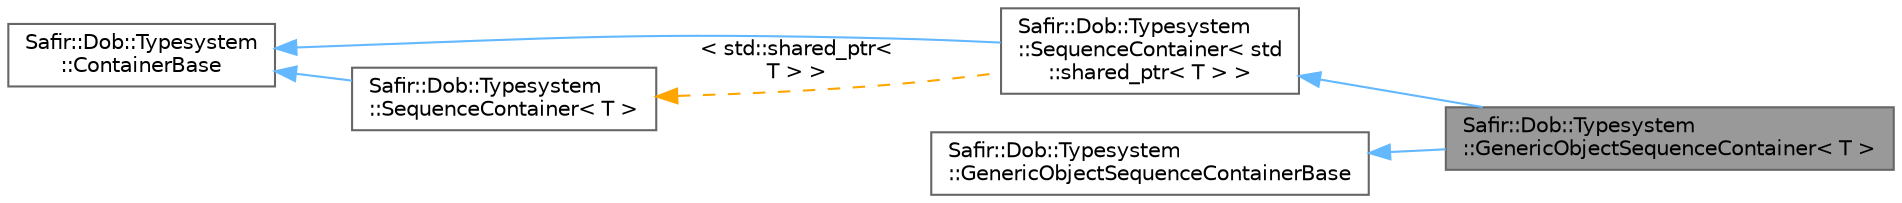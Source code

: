 digraph "Safir::Dob::Typesystem::GenericObjectSequenceContainer&lt; T &gt;"
{
 // LATEX_PDF_SIZE
  bgcolor="transparent";
  edge [fontname=Helvetica,fontsize=10,labelfontname=Helvetica,labelfontsize=10];
  node [fontname=Helvetica,fontsize=10,shape=box,height=0.2,width=0.4];
  rankdir="LR";
  Node1 [label="Safir::Dob::Typesystem\l::GenericObjectSequenceContainer\< T \>",height=0.2,width=0.4,color="gray40", fillcolor="grey60", style="filled", fontcolor="black",tooltip=" "];
  Node2 -> Node1 [dir="back",color="steelblue1",style="solid"];
  Node2 [label="Safir::Dob::Typesystem\l::SequenceContainer\< std\l::shared_ptr\< T \> \>",height=0.2,width=0.4,color="gray40", fillcolor="white", style="filled",URL="$a01527.html",tooltip=" "];
  Node3 -> Node2 [dir="back",color="steelblue1",style="solid"];
  Node3 [label="Safir::Dob::Typesystem\l::ContainerBase",height=0.2,width=0.4,color="gray40", fillcolor="white", style="filled",URL="$a01399.html",tooltip="Base class for all Containers."];
  Node4 -> Node2 [dir="back",color="orange",style="dashed",label=" \< std::shared_ptr\<\l T \> \>" ];
  Node4 [label="Safir::Dob::Typesystem\l::SequenceContainer\< T \>",height=0.2,width=0.4,color="gray40", fillcolor="white", style="filled",URL="$a01527.html",tooltip="Container class for sequences of values."];
  Node3 -> Node4 [dir="back",color="steelblue1",style="solid"];
  Node5 -> Node1 [dir="back",color="steelblue1",style="solid"];
  Node5 [label="Safir::Dob::Typesystem\l::GenericObjectSequenceContainerBase",height=0.2,width=0.4,color="gray40", fillcolor="white", style="filled",URL="$a01547.html",tooltip="Base class for all object sequences."];
}
